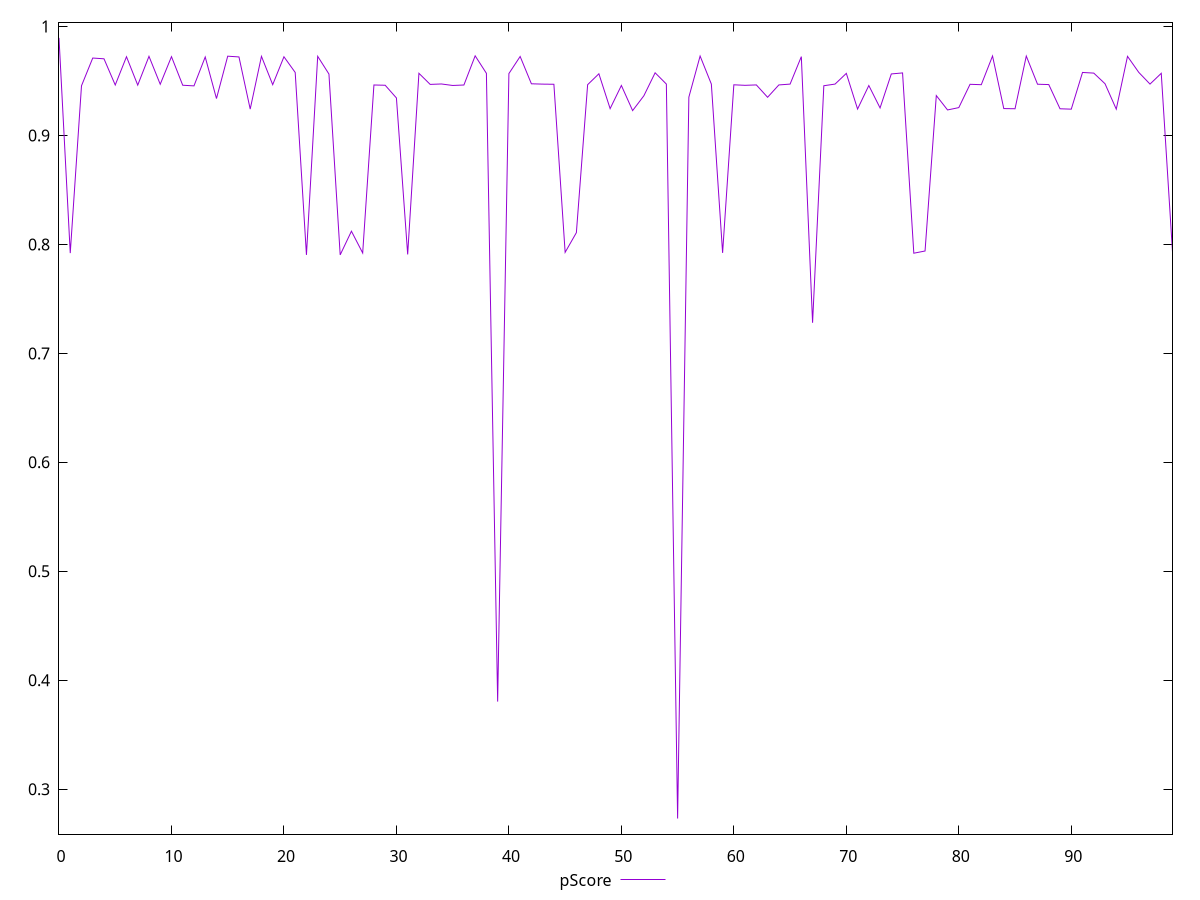 reset

$pScore <<EOF
0 0.9895927959717552
1 0.7920453022774969
2 0.9456633485324331
3 0.9711136406919576
4 0.9704184356802887
5 0.9463671016755439
6 0.9723142963654654
7 0.9462465146735103
8 0.9726927473795038
9 0.9470536018052923
10 0.9723780237656992
11 0.9461425805011544
12 0.9455544614301169
13 0.9720932273472169
14 0.9339128395015932
15 0.9728122623637456
16 0.9721243681881747
17 0.9242261507510436
18 0.9726684371429108
19 0.9466674433615362
20 0.9722830092535419
21 0.9578765257012998
22 0.7903994331522255
23 0.9726878865001256
24 0.956421879402259
25 0.7904147394954322
26 0.8121584006364331
27 0.7921497980749046
28 0.9463834715391672
29 0.9461292605305489
30 0.9344573078942162
31 0.7908492368604404
32 0.9571077590378343
33 0.9469144948308952
34 0.9473075191373209
35 0.9459317816597979
36 0.9463628074347179
37 0.9731374534742832
38 0.9570928164543369
39 0.38036045613149166
40 0.9568579715788934
41 0.9725460571130087
42 0.9474754097978102
43 0.9471706829277267
44 0.9470349606051425
45 0.792741311847383
46 0.8108386952298259
47 0.9466457761995833
48 0.9566636818071018
49 0.9246585778539029
50 0.9459247688435621
51 0.9228643224579394
52 0.9364808292344362
53 0.9575693390120635
54 0.9472254435439904
55 0.2730236762800094
56 0.9352160469450013
57 0.9729447090417191
58 0.9472060420689148
59 0.7922395403054399
60 0.946549144669473
61 0.9460684205373863
62 0.9464437050822956
63 0.9350962610860132
64 0.946421834809548
65 0.9471898265215966
66 0.9724136521545563
67 0.7280801918073404
68 0.9456956033638875
69 0.9472063078721052
70 0.9570460528251734
71 0.9242950903407638
72 0.9458751238045551
73 0.925318107062355
74 0.9565225928380765
75 0.9574468093918036
76 0.7919575073816638
77 0.7939817398520161
78 0.9366544419279428
79 0.9234609172234627
80 0.9256154560800911
81 0.9470083233389475
82 0.9466487858499186
83 0.9729797130933533
84 0.9247292529510621
85 0.9245634103976984
86 0.9729297583317199
87 0.9470735700544959
88 0.9467513861108331
89 0.9245401332219811
90 0.9241869970405773
91 0.9578931397726963
92 0.9572821552525921
93 0.9475344777588554
94 0.9241897952901224
95 0.972673300358219
96 0.9579669295490595
97 0.9472055104600705
98 0.9570965524103452
99 0.7931667515259124
EOF

set key outside below
set xrange [0:99]
set yrange [0.2586922938861745:1.0039241783655901]
set trange [0.2586922938861745:1.0039241783655901]
set terminal svg size 640, 500 enhanced background rgb 'white'
set output "reports/report_00032_2021-02-25T10-28-15.087Z/largest-contentful-paint/samples/music/pScore/values.svg"

plot $pScore title "pScore" with line

reset
